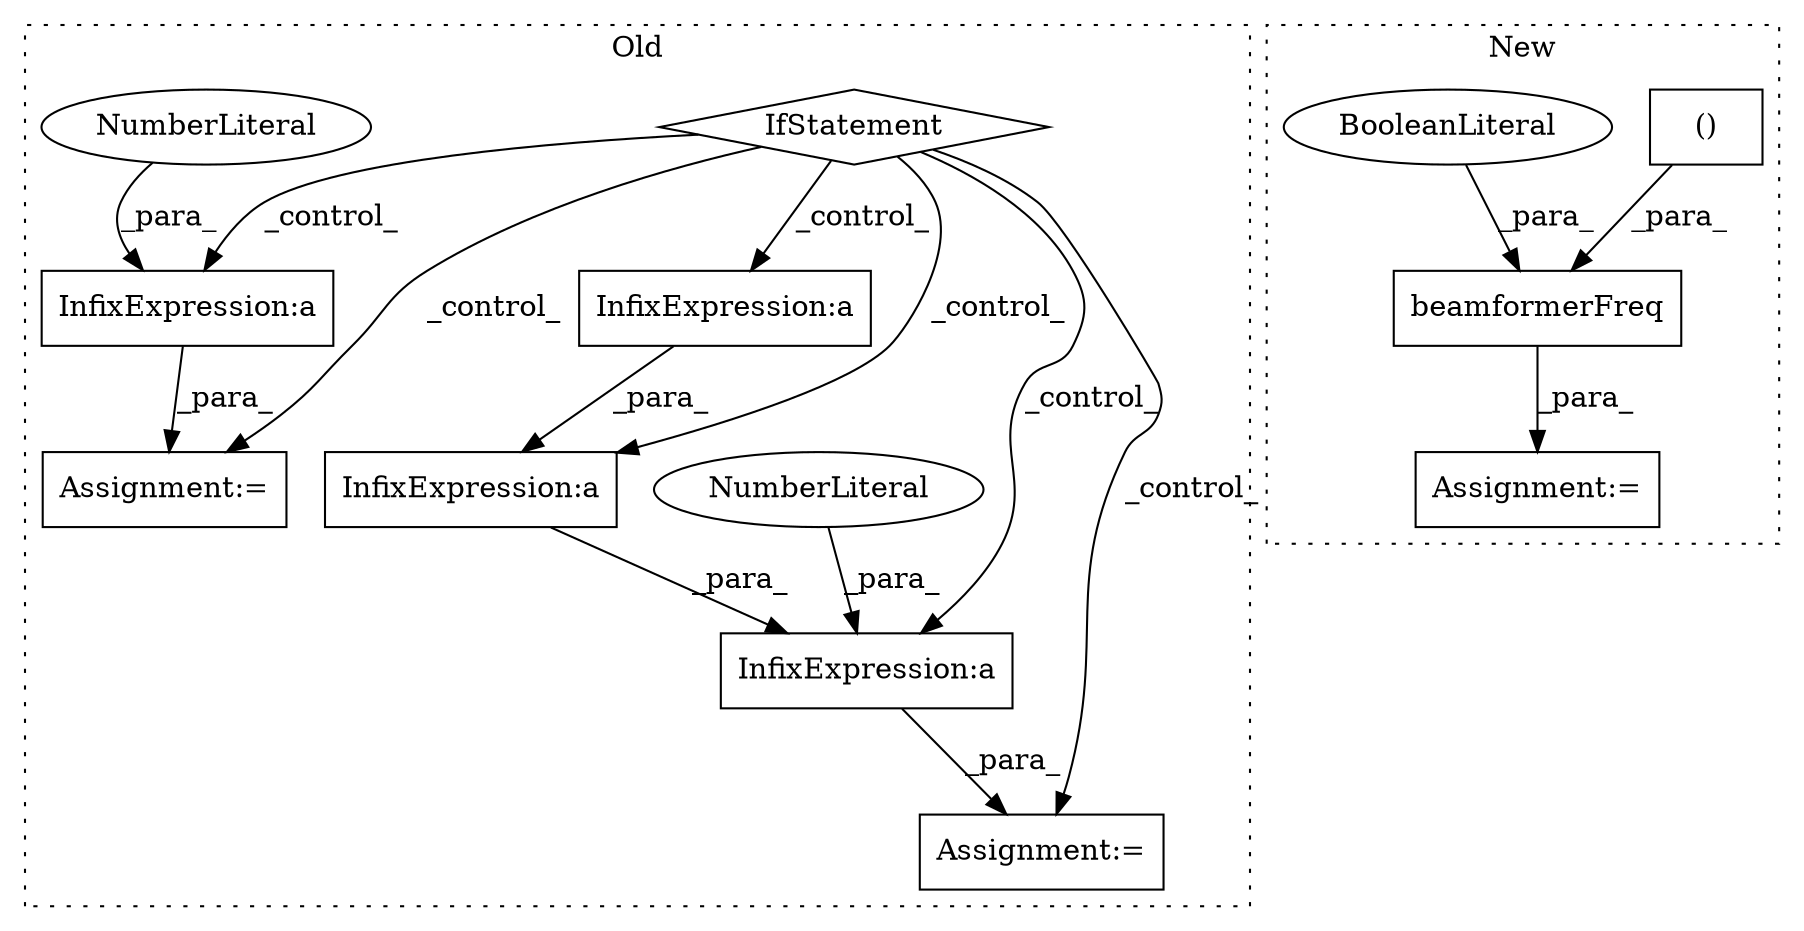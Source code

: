 digraph G {
subgraph cluster0 {
1 [label="IfStatement" a="25" s="9924,9939" l="4,2" shape="diamond"];
4 [label="InfixExpression:a" a="27" s="9978" l="3" shape="box"];
6 [label="InfixExpression:a" a="27" s="10056" l="3" shape="box"];
7 [label="InfixExpression:a" a="27" s="9968" l="3" shape="box"];
8 [label="InfixExpression:a" a="27" s="9987" l="3" shape="box"];
9 [label="NumberLiteral" a="34" s="10053" l="3" shape="ellipse"];
10 [label="NumberLiteral" a="34" s="9965" l="3" shape="ellipse"];
12 [label="Assignment:=" a="7" s="9959" l="1" shape="box"];
13 [label="Assignment:=" a="7" s="10051" l="1" shape="box"];
label = "Old";
style="dotted";
}
subgraph cluster1 {
2 [label="beamformerFreq" a="32" s="10440,10574" l="15,2" shape="box"];
3 [label="()" a="106" s="10502" l="72" shape="box"];
5 [label="BooleanLiteral" a="9" s="10455" l="5" shape="ellipse"];
11 [label="Assignment:=" a="7" s="10438" l="2" shape="box"];
label = "New";
style="dotted";
}
1 -> 7 [label="_control_"];
1 -> 13 [label="_control_"];
1 -> 8 [label="_control_"];
1 -> 6 [label="_control_"];
1 -> 12 [label="_control_"];
1 -> 4 [label="_control_"];
2 -> 11 [label="_para_"];
3 -> 2 [label="_para_"];
4 -> 8 [label="_para_"];
5 -> 2 [label="_para_"];
6 -> 13 [label="_para_"];
7 -> 12 [label="_para_"];
8 -> 7 [label="_para_"];
9 -> 6 [label="_para_"];
10 -> 7 [label="_para_"];
}
